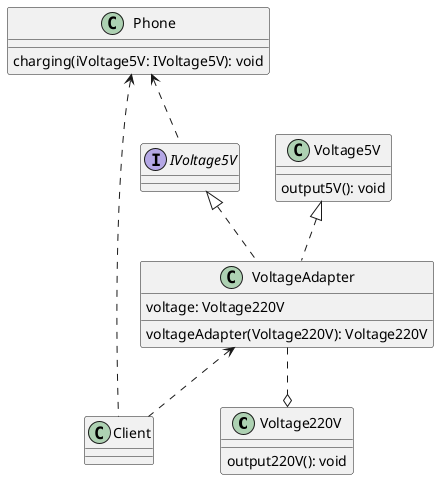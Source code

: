 @startuml
class Voltage220V{
output220V(): void
}

class Voltage5V{
output5V(): void
}

class VoltageAdapter{
voltage: Voltage220V
voltageAdapter(Voltage220V): Voltage220V
}

class Phone{
charging(iVoltage5V: IVoltage5V): void
}

class Client
interface IVoltage5V

VoltageAdapter ..o Voltage220V
Voltage5V <|.. VoltageAdapter
Phone <.. Client
Phone <.. IVoltage5V
VoltageAdapter <.. Client
IVoltage5V <|.. VoltageAdapter
@enduml